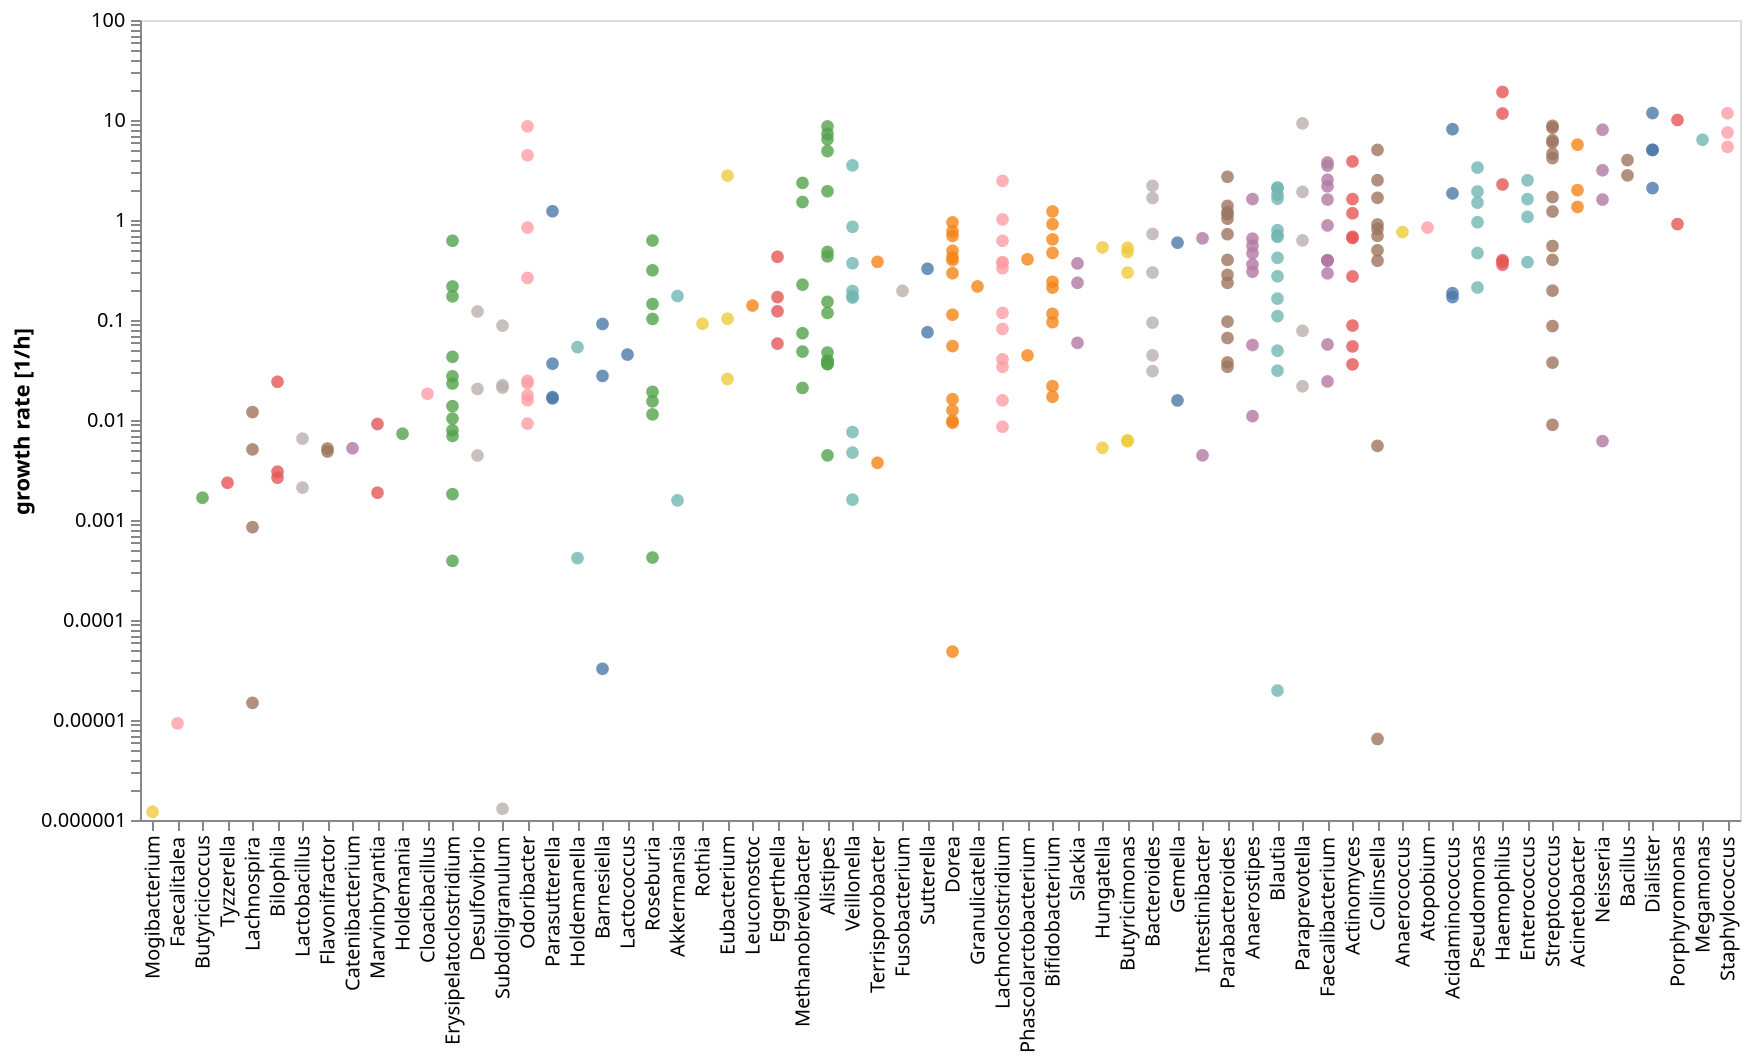 {
  "$schema": "https://vega.github.io/schema/vega-lite/v5.json",
  "width": 800,
  "height": 400,
  "data": {
    "values": [
      {
        "taxon": "Actinomyces",
        "sample_id": "Healthy4",
        "abundance": 0.0010528396,
        "growth_rate": 1.1673064342
      },
      {
        "taxon": "Alistipes",
        "sample_id": "Healthy4",
        "abundance": 0.000464488,
        "growth_rate": 0.4795337578
      },
      {
        "taxon": "Anaerococcus",
        "sample_id": "Healthy4",
        "abundance": 0.002368889,
        "growth_rate": 0.7572440779
      },
      {
        "taxon": "Dialister",
        "sample_id": "Healthy4",
        "abundance": 0.0434296326,
        "growth_rate": 11.7337867618
      },
      {
        "taxon": "Dorea",
        "sample_id": "Healthy4",
        "abundance": 0.0973876609,
        "growth_rate": 0.0161377531
      },
      {
        "taxon": "Faecalibacterium",
        "sample_id": "Healthy4",
        "abundance": 0.0462920402,
        "growth_rate": 3.4947143286
      },
      {
        "taxon": "Odoribacter",
        "sample_id": "Healthy4",
        "abundance": 0.0319800022,
        "growth_rate": 8.6407340939
      },
      {
        "taxon": "Parabacteroides",
        "sample_id": "Healthy4",
        "abundance": 0.0022372841,
        "growth_rate": 1.1456701617
      },
      {
        "taxon": "Pseudomonas",
        "sample_id": "Healthy4",
        "abundance": 0.0011844445,
        "growth_rate": 1.4902864068
      },
      {
        "taxon": "Streptococcus",
        "sample_id": "Healthy4",
        "abundance": 0.0037902225,
        "growth_rate": 4.1558569958
      },
      {
        "taxon": "Veillonella",
        "sample_id": "Healthy4",
        "abundance": 0.0002632099,
        "growth_rate": 0.1726266063
      },
      {
        "taxon": "Acinetobacter",
        "sample_id": "Cancer2",
        "abundance": 0.0032464071,
        "growth_rate": 1.3507124769
      },
      {
        "taxon": "Actinomyces",
        "sample_id": "Cancer2",
        "abundance": 0.0018035595,
        "growth_rate": 0.6605223028
      },
      {
        "taxon": "Alistipes",
        "sample_id": "Cancer2",
        "abundance": 0.0058244362,
        "growth_rate": 1.939119031
      },
      {
        "taxon": "Enterococcus",
        "sample_id": "Cancer2",
        "abundance": 0.0037874749,
        "growth_rate": 0.3783297656
      },
      {
        "taxon": "Haemophilus",
        "sample_id": "Cancer2",
        "abundance": 0.068715616,
        "growth_rate": 19.0683893265
      },
      {
        "taxon": "Lachnoclostridium",
        "sample_id": "Cancer2",
        "abundance": 0.0014264516,
        "growth_rate": 0.3761889576
      },
      {
        "taxon": "Methanobrevibacter",
        "sample_id": "Cancer2",
        "abundance": 0.6341315111,
        "growth_rate": 0.2255754064
      },
      {
        "taxon": "Neisseria",
        "sample_id": "Cancer2",
        "abundance": 0.0043285427,
        "growth_rate": 1.6010233784
      },
      {
        "taxon": "Odoribacter",
        "sample_id": "Cancer2",
        "abundance": 0.0113624247,
        "growth_rate": 0.0091985319
      },
      {
        "taxon": "Parabacteroides",
        "sample_id": "Cancer2",
        "abundance": 0.006808437,
        "growth_rate": 0.7210492512
      },
      {
        "taxon": "Porphyromonas",
        "sample_id": "Cancer2",
        "abundance": 0.0270533921,
        "growth_rate": 10.0064330389
      },
      {
        "taxon": "Pseudomonas",
        "sample_id": "Cancer2",
        "abundance": 0.0010821357,
        "growth_rate": 0.4669428334
      },
      {
        "taxon": "Staphylococcus",
        "sample_id": "Cancer2",
        "abundance": 0.0113624247,
        "growth_rate": 5.384503622
      },
      {
        "taxon": "Streptococcus",
        "sample_id": "Cancer2",
        "abundance": 0.0242398393,
        "growth_rate": 8.7478147852
      },
      {
        "taxon": "Veillonella",
        "sample_id": "Cancer2",
        "abundance": 0.0009919577,
        "growth_rate": 0.1674964304
      },
      {
        "taxon": "Acinetobacter",
        "sample_id": "Healthy7",
        "abundance": 0.0398367058,
        "growth_rate": 1.9887263592
      },
      {
        "taxon": "Actinomyces",
        "sample_id": "Healthy7",
        "abundance": 0.0143412141,
        "growth_rate": 0.6793310848
      },
      {
        "taxon": "Alistipes",
        "sample_id": "Healthy7",
        "abundance": 0.0007967341,
        "growth_rate": 0.0393216882
      },
      {
        "taxon": "Anaerostipes",
        "sample_id": "Healthy7",
        "abundance": 0.266109195,
        "growth_rate": 0.6500895939
      },
      {
        "taxon": "Bacillus",
        "sample_id": "Healthy7",
        "abundance": 0.0589583246,
        "growth_rate": 2.7927961033
      },
      {
        "taxon": "Blautia",
        "sample_id": "Healthy7",
        "abundance": 0.0871504549,
        "growth_rate": 1.7894067312
      },
      {
        "taxon": "Dorea",
        "sample_id": "Healthy7",
        "abundance": 0.0509909835,
        "growth_rate": 0.6928891168
      },
      {
        "taxon": "Eggerthella",
        "sample_id": "Healthy7",
        "abundance": 0.0031869365,
        "growth_rate": 0.122202813
      },
      {
        "taxon": "Enterococcus",
        "sample_id": "Healthy7",
        "abundance": 0.0318693647,
        "growth_rate": 1.0747822605
      },
      {
        "taxon": "Erysipelatoclostridium",
        "sample_id": "Healthy7",
        "abundance": 0.0116095543,
        "growth_rate": 0.1722627612
      },
      {
        "taxon": "Faecalibacterium",
        "sample_id": "Healthy7",
        "abundance": 0.0363509941,
        "growth_rate": 0.8823844087
      },
      {
        "taxon": "Granulicatella",
        "sample_id": "Healthy7",
        "abundance": 0.0159346823,
        "growth_rate": 0.2165251749
      },
      {
        "taxon": "Lactobacillus",
        "sample_id": "Healthy7",
        "abundance": 0.002708896,
        "growth_rate": 0.0021082219
      },
      {
        "taxon": "Lactococcus",
        "sample_id": "Healthy7",
        "abundance": 0.0015934682,
        "growth_rate": 0.0451002929
      },
      {
        "taxon": "Methanobrevibacter",
        "sample_id": "Healthy7",
        "abundance": 0.0015934682,
        "growth_rate": 0.0482800841
      },
      {
        "taxon": "Neisseria",
        "sample_id": "Healthy7",
        "abundance": 0.0661289317,
        "growth_rate": 3.144813381
      },
      {
        "taxon": "Porphyromonas",
        "sample_id": "Healthy7",
        "abundance": 0.0191216188,
        "growth_rate": 0.909344966
      },
      {
        "taxon": "Pseudomonas",
        "sample_id": "Healthy7",
        "abundance": 0.0187232517,
        "growth_rate": 0.9494688618
      },
      {
        "taxon": "Roseburia",
        "sample_id": "Healthy7",
        "abundance": 0.0098595847,
        "growth_rate": 0.0113737754
      },
      {
        "taxon": "Rothia",
        "sample_id": "Healthy7",
        "abundance": 0.0023902024,
        "growth_rate": 0.0918165132
      },
      {
        "taxon": "Staphylococcus",
        "sample_id": "Healthy7",
        "abundance": 0.1418186728,
        "growth_rate": 7.499964857
      },
      {
        "taxon": "Streptococcus",
        "sample_id": "Healthy7",
        "abundance": 0.0258141854,
        "growth_rate": 1.2157251718
      },
      {
        "taxon": "Acidaminococcus",
        "sample_id": "Healthy3",
        "abundance": 0.0203684995,
        "growth_rate": 0.1853710893
      },
      {
        "taxon": "Actinomyces",
        "sample_id": "Healthy3",
        "abundance": 0.0051919705,
        "growth_rate": 0.0544478523
      },
      {
        "taxon": "Alistipes",
        "sample_id": "Healthy3",
        "abundance": 0.0034534826,
        "growth_rate": 0.0364228199
      },
      {
        "taxon": "Anaerostipes",
        "sample_id": "Healthy3",
        "abundance": 0.0702912924,
        "growth_rate": 0.3037735628
      },
      {
        "taxon": "Bacteroides",
        "sample_id": "Healthy3",
        "abundance": 0.0254089801,
        "growth_rate": 0.0941415238
      },
      {
        "taxon": "Barnesiella",
        "sample_id": "Healthy3",
        "abundance": 0.0067894998,
        "growth_rate": 0.0275847394
      },
      {
        "taxon": "Bifidobacterium",
        "sample_id": "Healthy3",
        "abundance": 0.0196496113,
        "growth_rate": 0.115283368
      },
      {
        "taxon": "Bilophila",
        "sample_id": "Healthy3",
        "abundance": 0.001198147,
        "growth_rate": 0.0026476838
      },
      {
        "taxon": "Blautia",
        "sample_id": "Healthy3",
        "abundance": 0.1005982679,
        "growth_rate": 0.6787191666
      },
      {
        "taxon": "Butyricicoccus",
        "sample_id": "Healthy3",
        "abundance": 0.0071888822,
        "growth_rate": 0.0016694936
      },
      {
        "taxon": "Collinsella",
        "sample_id": "Healthy3",
        "abundance": 0.1473720847,
        "growth_rate": 0.9018868246
      },
      {
        "taxon": "Dialister",
        "sample_id": "Healthy3",
        "abundance": 0.2659886406,
        "growth_rate": 2.0831891623
      },
      {
        "taxon": "Dorea",
        "sample_id": "Healthy3",
        "abundance": 0.0726875865,
        "growth_rate": 0.4227422798
      },
      {
        "taxon": "Erysipelatoclostridium",
        "sample_id": "Healthy3",
        "abundance": 0.0015404748,
        "growth_rate": 0.0103394818
      },
      {
        "taxon": "Faecalibacterium",
        "sample_id": "Healthy3",
        "abundance": 0.0546654582,
        "growth_rate": 0.3962400759
      },
      {
        "taxon": "Haemophilus",
        "sample_id": "Healthy3",
        "abundance": 0.040736999,
        "growth_rate": 0.3965866649
      },
      {
        "taxon": "Holdemanella",
        "sample_id": "Healthy3",
        "abundance": 0.0806752333,
        "growth_rate": 0.0534972786
      },
      {
        "taxon": "Lachnoclostridium",
        "sample_id": "Healthy3",
        "abundance": 0.0008713797,
        "growth_rate": 0.0085612484
      },
      {
        "taxon": "Lachnospira",
        "sample_id": "Healthy3",
        "abundance": 0.0041935146,
        "growth_rate": 0.0008483219
      },
      {
        "taxon": "Lactobacillus",
        "sample_id": "Healthy3",
        "abundance": 0.0014377764,
        "growth_rate": 0.0065094754
      },
      {
        "taxon": "Leuconostoc",
        "sample_id": "Healthy3",
        "abundance": 0.0143777644,
        "growth_rate": 0.1394440286
      },
      {
        "taxon": "Marvinbryantia",
        "sample_id": "Healthy3",
        "abundance": 0.0017972205,
        "growth_rate": 0.0018747151
      },
      {
        "taxon": "Methanobrevibacter",
        "sample_id": "Healthy3",
        "abundance": 0.0023962941,
        "growth_rate": 0.0209275791
      },
      {
        "taxon": "Odoribacter",
        "sample_id": "Healthy3",
        "abundance": 0.0029953676,
        "growth_rate": 0.0246495277
      },
      {
        "taxon": "Parasutterella",
        "sample_id": "Healthy3",
        "abundance": 0.0035944411,
        "growth_rate": 0.0169365351
      },
      {
        "taxon": "Roseburia",
        "sample_id": "Healthy3",
        "abundance": 0.0035944411,
        "growth_rate": 0.015352865
      },
      {
        "taxon": "Streptococcus",
        "sample_id": "Healthy3",
        "abundance": 0.0083870292,
        "growth_rate": 0.0869373673
      },
      {
        "taxon": "Subdoligranulum",
        "sample_id": "Healthy3",
        "abundance": 0.0317508963,
        "growth_rate": 0.0210634814
      },
      {
        "taxon": "Veillonella",
        "sample_id": "Healthy3",
        "abundance": 0.0007987647,
        "growth_rate": 0.007572368
      },
      {
        "taxon": "Acidaminococcus",
        "sample_id": "Cancer8",
        "abundance": 0.0191451344,
        "growth_rate": 1.8456477504
      },
      {
        "taxon": "Actinomyces",
        "sample_id": "Cancer8",
        "abundance": 0.0020512644,
        "growth_rate": 0.2725928759
      },
      {
        "taxon": "Alistipes",
        "sample_id": "Cancer8",
        "abundance": 0.0002815461,
        "growth_rate": 0.0389685768
      },
      {
        "taxon": "Bifidobacterium",
        "sample_id": "Cancer8",
        "abundance": 0.132101427,
        "growth_rate": 0.2105949236
      },
      {
        "taxon": "Blautia",
        "sample_id": "Cancer8",
        "abundance": 0.0288491928,
        "growth_rate": 0.7901659955
      },
      {
        "taxon": "Collinsella",
        "sample_id": "Cancer8",
        "abundance": 0.1849556729,
        "growth_rate": 1.6658511112
      },
      {
        "taxon": "Dialister",
        "sample_id": "Cancer8",
        "abundance": 0.084785595,
        "growth_rate": 5.0192961957
      },
      {
        "taxon": "Dorea",
        "sample_id": "Cancer8",
        "abundance": 0.0692871529,
        "growth_rate": 0.0097916346
      },
      {
        "taxon": "Eggerthella",
        "sample_id": "Cancer8",
        "abundance": 0.0044444062,
        "growth_rate": 0.4284531305
      },
      {
        "taxon": "Erysipelatoclostridium",
        "sample_id": "Cancer8",
        "abundance": 0.0006837548,
        "growth_rate": 0.0079019628
      },
      {
        "taxon": "Faecalibacterium",
        "sample_id": "Cancer8",
        "abundance": 0.0094016285,
        "growth_rate": 0.3957686704
      },
      {
        "taxon": "Hungatella",
        "sample_id": "Cancer8",
        "abundance": 0.0054700384,
        "growth_rate": 0.0052724118
      },
      {
        "taxon": "Lachnoclostridium",
        "sample_id": "Cancer8",
        "abundance": 0.0033566145,
        "growth_rate": 0.3767102948
      },
      {
        "taxon": "Odoribacter",
        "sample_id": "Cancer8",
        "abundance": 0.0044444062,
        "growth_rate": 0.2631131568
      },
      {
        "taxon": "Parabacteroides",
        "sample_id": "Cancer8",
        "abundance": 0.0049572223,
        "growth_rate": 0.398818637
      },
      {
        "taxon": "Paraprevotella",
        "sample_id": "Cancer8",
        "abundance": 0.0003418774,
        "growth_rate": 0.0217392405
      },
      {
        "taxon": "Streptococcus",
        "sample_id": "Cancer8",
        "abundance": 0.0128545902,
        "growth_rate": 1.6941469541
      },
      {
        "taxon": "Acinetobacter",
        "sample_id": "Cancer1",
        "abundance": 0.0184756793,
        "growth_rate": 5.6654764579
      },
      {
        "taxon": "Actinomyces",
        "sample_id": "Cancer1",
        "abundance": 0.0056453465,
        "growth_rate": 1.6187482086
      },
      {
        "taxon": "Alistipes",
        "sample_id": "Cancer1",
        "abundance": 0.0234568673,
        "growth_rate": 6.4139753984
      },
      {
        "taxon": "Atopobium",
        "sample_id": "Cancer1",
        "abundance": 0.0061585598,
        "growth_rate": 0.8389609638
      },
      {
        "taxon": "Bacillus",
        "sample_id": "Cancer1",
        "abundance": 0.0138567595,
        "growth_rate": 3.9732737113
      },
      {
        "taxon": "Bifidobacterium",
        "sample_id": "Cancer1",
        "abundance": 0.0243263111,
        "growth_rate": 0.6401551888
      },
      {
        "taxon": "Blautia",
        "sample_id": "Cancer1",
        "abundance": 0.0273582174,
        "growth_rate": 2.1199402587
      },
      {
        "taxon": "Butyricimonas",
        "sample_id": "Cancer1",
        "abundance": 0.0021170049,
        "growth_rate": 0.2976375758
      },
      {
        "taxon": "Collinsella",
        "sample_id": "Cancer1",
        "abundance": 0.0169360394,
        "growth_rate": 0.694723483
      },
      {
        "taxon": "Desulfovibrio",
        "sample_id": "Cancer1",
        "abundance": 0.0076981997,
        "growth_rate": 0.0204280149
      },
      {
        "taxon": "Dorea",
        "sample_id": "Cancer1",
        "abundance": 0.0405438518,
        "growth_rate": 0.9464955948
      },
      {
        "taxon": "Enterococcus",
        "sample_id": "Cancer1",
        "abundance": 0.0138567595,
        "growth_rate": 2.4990799255
      },
      {
        "taxon": "Erysipelatoclostridium",
        "sample_id": "Cancer1",
        "abundance": 0.0006598457,
        "growth_rate": 0.027341816
      },
      {
        "taxon": "Faecalibacterium",
        "sample_id": "Cancer1",
        "abundance": 0.0150114894,
        "growth_rate": 1.6011630455
      },
      {
        "taxon": "Gemella",
        "sample_id": "Cancer1",
        "abundance": 0.0030792799,
        "growth_rate": 0.5932770131
      },
      {
        "taxon": "Haemophilus",
        "sample_id": "Cancer1",
        "abundance": 0.0461891982,
        "growth_rate": 11.6071311492
      },
      {
        "taxon": "Lachnoclostridium",
        "sample_id": "Cancer1",
        "abundance": 0.0025194108,
        "growth_rate": 0.6192550155
      },
      {
        "taxon": "Neisseria",
        "sample_id": "Cancer1",
        "abundance": 0.0277135189,
        "growth_rate": 7.9869127388
      },
      {
        "taxon": "Odoribacter",
        "sample_id": "Cancer1",
        "abundance": 0.0315626188,
        "growth_rate": 4.4375744378
      },
      {
        "taxon": "Parabacteroides",
        "sample_id": "Cancer1",
        "abundance": 0.0075698964,
        "growth_rate": 1.3834276418
      },
      {
        "taxon": "Pseudomonas",
        "sample_id": "Cancer1",
        "abundance": 0.0061585598,
        "growth_rate": 1.9263663629
      },
      {
        "taxon": "Staphylococcus",
        "sample_id": "Cancer1",
        "abundance": 0.0354117186,
        "growth_rate": 11.6767384966
      },
      {
        "taxon": "Streptococcus",
        "sample_id": "Cancer1",
        "abundance": 0.0209391032,
        "growth_rate": 5.9593638281
      },
      {
        "taxon": "Veillonella",
        "sample_id": "Cancer1",
        "abundance": 0.0169360394,
        "growth_rate": 3.5150442345
      },
      {
        "taxon": "Acidaminococcus",
        "sample_id": "Cancer4",
        "abundance": 0.0169460635,
        "growth_rate": 0.1694343957
      },
      {
        "taxon": "Actinomyces",
        "sample_id": "Cancer4",
        "abundance": 0.0025419095,
        "growth_rate": 0.0359696763
      },
      {
        "taxon": "Alistipes",
        "sample_id": "Cancer4",
        "abundance": 0.0119120858,
        "growth_rate": 0.1521004181
      },
      {
        "taxon": "Bifidobacterium",
        "sample_id": "Cancer4",
        "abundance": 0.0174544454,
        "growth_rate": 0.0218159001
      },
      {
        "taxon": "Blautia",
        "sample_id": "Cancer4",
        "abundance": 0.0456891942,
        "growth_rate": 0.1636819114
      },
      {
        "taxon": "Collinsella",
        "sample_id": "Cancer4",
        "abundance": 0.2088602324,
        "growth_rate": 0.3913046885
      },
      {
        "taxon": "Desulfovibrio",
        "sample_id": "Cancer4",
        "abundance": 0.0039540815,
        "growth_rate": 0.0044206564
      },
      {
        "taxon": "Dorea",
        "sample_id": "Cancer4",
        "abundance": 0.0098852037,
        "growth_rate": 0.0124997796
      },
      {
        "taxon": "Erysipelatoclostridium",
        "sample_id": "Cancer4",
        "abundance": 0.0031471261,
        "growth_rate": 0.0069321418
      },
      {
        "taxon": "Eubacterium",
        "sample_id": "Cancer4",
        "abundance": 0.0016946063,
        "growth_rate": 0.0257087725
      },
      {
        "taxon": "Faecalibacterium",
        "sample_id": "Cancer4",
        "abundance": 0.0048719933,
        "growth_rate": 0.0242974279
      },
      {
        "taxon": "Lachnoclostridium",
        "sample_id": "Cancer4",
        "abundance": 0.0029270473,
        "growth_rate": 0.0339915725
      },
      {
        "taxon": "Methanobrevibacter",
        "sample_id": "Cancer4",
        "abundance": 0.3592565459,
        "growth_rate": 2.3494498811
      },
      {
        "taxon": "Odoribacter",
        "sample_id": "Cancer4",
        "abundance": 0.0033892127,
        "growth_rate": 0.0233538102
      },
      {
        "taxon": "Parabacteroides",
        "sample_id": "Cancer4",
        "abundance": 0.0076963372,
        "growth_rate": 0.0660811548
      },
      {
        "taxon": "Slackia",
        "sample_id": "Cancer4",
        "abundance": 0.0360103849,
        "growth_rate": 0.2355055448
      },
      {
        "taxon": "Streptococcus",
        "sample_id": "Cancer4",
        "abundance": 0.0027113702,
        "growth_rate": 0.037457619
      },
      {
        "taxon": "Veillonella",
        "sample_id": "Cancer4",
        "abundance": 0.0004236516,
        "growth_rate": 0.004717914
      },
      {
        "taxon": "Acidaminococcus",
        "sample_id": "Cancer3",
        "abundance": 0.0110768457,
        "growth_rate": 8.0901836821
      },
      {
        "taxon": "Actinomyces",
        "sample_id": "Cancer3",
        "abundance": 0.0029538255,
        "growth_rate": 3.8475384448
      },
      {
        "taxon": "Alistipes",
        "sample_id": "Cancer3",
        "abundance": 0.0060596862,
        "growth_rate": 7.2553992028
      },
      {
        "taxon": "Barnesiella",
        "sample_id": "Cancer3",
        "abundance": 0.0014769128,
        "growth_rate": 3.25176e-05
      },
      {
        "taxon": "Blautia",
        "sample_id": "Cancer3",
        "abundance": 0.0896372435,
        "growth_rate": 1.97034e-05
      },
      {
        "taxon": "Collinsella",
        "sample_id": "Cancer3",
        "abundance": 0.1373528865,
        "growth_rate": 6.4557e-06
      },
      {
        "taxon": "Dorea",
        "sample_id": "Cancer3",
        "abundance": 0.0594457385,
        "growth_rate": 4.82852e-05
      },
      {
        "taxon": "Erysipelatoclostridium",
        "sample_id": "Cancer3",
        "abundance": 0.0006329626,
        "growth_rate": 0.0003899387
      },
      {
        "taxon": "Faecalitalea",
        "sample_id": "Cancer3",
        "abundance": 0.0013846057,
        "growth_rate": 9.2702e-06
      },
      {
        "taxon": "Haemophilus",
        "sample_id": "Cancer3",
        "abundance": 0.0022153691,
        "growth_rate": 2.2646370532
      },
      {
        "taxon": "Lachnoclostridium",
        "sample_id": "Cancer3",
        "abundance": 0.0025174649,
        "growth_rate": 2.4638458756
      },
      {
        "taxon": "Lachnospira",
        "sample_id": "Cancer3",
        "abundance": 0.0016615269,
        "growth_rate": 1.48198e-05
      },
      {
        "taxon": "Megamonas",
        "sample_id": "Cancer3",
        "abundance": 0.0454150673,
        "growth_rate": 6.3451091459
      },
      {
        "taxon": "Mogibacterium",
        "sample_id": "Cancer3",
        "abundance": 0.007753792,
        "growth_rate": 1.2095e-06
      },
      {
        "taxon": "Parabacteroides",
        "sample_id": "Cancer3",
        "abundance": 0.0056307299,
        "growth_rate": 2.7033473962
      },
      {
        "taxon": "Paraprevotella",
        "sample_id": "Cancer3",
        "abundance": 0.0631380204,
        "growth_rate": 9.259614212
      },
      {
        "taxon": "Pseudomonas",
        "sample_id": "Cancer3",
        "abundance": 0.0022153691,
        "growth_rate": 3.3422016413
      },
      {
        "taxon": "Roseburia",
        "sample_id": "Cancer3",
        "abundance": 0.0609226513,
        "growth_rate": 0.0004213264
      },
      {
        "taxon": "Streptococcus",
        "sample_id": "Cancer3",
        "abundance": 0.0048738121,
        "growth_rate": 6.2660419599
      },
      {
        "taxon": "Subdoligranulum",
        "sample_id": "Cancer3",
        "abundance": 0.0158768121,
        "growth_rate": 1.2946e-06
      },
      {
        "taxon": "Sutterella",
        "sample_id": "Cancer3",
        "abundance": 0.0022153691,
        "growth_rate": 0.3252753895
      },
      {
        "taxon": "Alistipes",
        "sample_id": "Cancer7",
        "abundance": 0.0002234489,
        "growth_rate": 0.0472622182
      },
      {
        "taxon": "Bifidobacterium",
        "sample_id": "Cancer7",
        "abundance": 0.0129153451,
        "growth_rate": 0.4687903707
      },
      {
        "taxon": "Blautia",
        "sample_id": "Cancer7",
        "abundance": 0.0235588167,
        "growth_rate": 1.633073751
      },
      {
        "taxon": "Collinsella",
        "sample_id": "Cancer7",
        "abundance": 0.1096854673,
        "growth_rate": 5.0220959686
      },
      {
        "taxon": "Dorea",
        "sample_id": "Cancer7",
        "abundance": 0.0085469195,
        "growth_rate": 0.2938464636
      },
      {
        "taxon": "Erysipelatoclostridium",
        "sample_id": "Cancer7",
        "abundance": 0.0005426616,
        "growth_rate": 0.0231631364
      },
      {
        "taxon": "Lachnoclostridium",
        "sample_id": "Cancer7",
        "abundance": 0.0056979464,
        "growth_rate": 1.0138147874
      },
      {
        "taxon": "Parabacteroides",
        "sample_id": "Cancer7",
        "abundance": 0.0020575917,
        "growth_rate": 0.2823979933
      },
      {
        "taxon": "Pseudomonas",
        "sample_id": "Cancer7",
        "abundance": 0.0009496577,
        "growth_rate": 0.2114633451
      },
      {
        "taxon": "Streptococcus",
        "sample_id": "Cancer7",
        "abundance": 0.0412151453,
        "growth_rate": 8.365480868
      },
      {
        "taxon": "Anaerostipes",
        "sample_id": "Healthy1",
        "abundance": 0.0331894905,
        "growth_rate": 0.4646111079
      },
      {
        "taxon": "Bacteroides",
        "sample_id": "Healthy1",
        "abundance": 0.087533128,
        "growth_rate": 0.7248115308
      },
      {
        "taxon": "Blautia",
        "sample_id": "Healthy1",
        "abundance": 0.0204654799,
        "growth_rate": 0.7030587929
      },
      {
        "taxon": "Dialister",
        "sample_id": "Healthy1",
        "abundance": 0.1156279025,
        "growth_rate": 5.0252121068
      },
      {
        "taxon": "Dorea",
        "sample_id": "Healthy1",
        "abundance": 0.0185575646,
        "growth_rate": 0.4925166127
      },
      {
        "taxon": "Erysipelatoclostridium",
        "sample_id": "Healthy1",
        "abundance": 0.0015294696,
        "growth_rate": 0.0428334949
      },
      {
        "taxon": "Faecalibacterium",
        "sample_id": "Healthy1",
        "abundance": 0.0563418368,
        "growth_rate": 2.1727418819
      },
      {
        "taxon": "Haemophilus",
        "sample_id": "Healthy1",
        "abundance": 0.0064237724,
        "growth_rate": 0.3818011144
      },
      {
        "taxon": "Lachnoclostridium",
        "sample_id": "Healthy1",
        "abundance": 0.0006813092,
        "growth_rate": 0.0405112519
      },
      {
        "taxon": "Roseburia",
        "sample_id": "Healthy1",
        "abundance": 0.0513901789,
        "growth_rate": 0.6230539076
      },
      {
        "taxon": "Streptococcus",
        "sample_id": "Healthy1",
        "abundance": 0.0062096466,
        "growth_rate": 0.3989234245
      },
      {
        "taxon": "Veillonella",
        "sample_id": "Healthy1",
        "abundance": 0.0069590867,
        "growth_rate": 0.3696838348
      },
      {
        "taxon": "Alistipes",
        "sample_id": "Healthy8",
        "abundance": 0.0415154821,
        "growth_rate": 8.6223519659
      },
      {
        "taxon": "Anaerostipes",
        "sample_id": "Healthy8",
        "abundance": 0.0361929844,
        "growth_rate": 1.6192690002
      },
      {
        "taxon": "Bacteroides",
        "sample_id": "Healthy8",
        "abundance": 0.0858605047,
        "growth_rate": 2.196285664
      },
      {
        "taxon": "Bifidobacterium",
        "sample_id": "Healthy8",
        "abundance": 0.0138024093,
        "growth_rate": 1.2173377615
      },
      {
        "taxon": "Blautia",
        "sample_id": "Healthy8",
        "abundance": 0.0182616492,
        "growth_rate": 2.0624979371
      },
      {
        "taxon": "Butyricimonas",
        "sample_id": "Healthy8",
        "abundance": 0.0036806425,
        "growth_rate": 0.5280078271
      },
      {
        "taxon": "Collinsella",
        "sample_id": "Healthy8",
        "abundance": 0.0262245777,
        "growth_rate": 2.4994104395
      },
      {
        "taxon": "Dorea",
        "sample_id": "Healthy8",
        "abundance": 0.008894886,
        "growth_rate": 0.7717310227
      },
      {
        "taxon": "Erysipelatoclostridium",
        "sample_id": "Healthy8",
        "abundance": 0.0023661273,
        "growth_rate": 0.2164351706
      },
      {
        "taxon": "Faecalibacterium",
        "sample_id": "Healthy8",
        "abundance": 0.0198984734,
        "growth_rate": 2.5280679627
      },
      {
        "taxon": "Lachnoclostridium",
        "sample_id": "Healthy8",
        "abundance": 0.0004182548,
        "growth_rate": 0.081385964
      },
      {
        "taxon": "Parabacteroides",
        "sample_id": "Healthy8",
        "abundance": 0.0062877642,
        "growth_rate": 1.0301957261
      },
      {
        "taxon": "Parasutterella",
        "sample_id": "Healthy8",
        "abundance": 0.0335858626,
        "growth_rate": 1.2225660623
      },
      {
        "taxon": "Roseburia",
        "sample_id": "Healthy8",
        "abundance": 0.0081664255,
        "growth_rate": 0.3140659165
      },
      {
        "taxon": "Streptococcus",
        "sample_id": "Healthy8",
        "abundance": 0.0025764497,
        "growth_rate": 0.5490155704
      },
      {
        "taxon": "Actinomyces",
        "sample_id": "Healthy6",
        "abundance": 0.001979962,
        "growth_rate": 0.0879298231
      },
      {
        "taxon": "Alistipes",
        "sample_id": "Healthy6",
        "abundance": 0.1134692902,
        "growth_rate": 4.8903793733
      },
      {
        "taxon": "Anaerostipes",
        "sample_id": "Healthy6",
        "abundance": 0.0410842105,
        "growth_rate": 0.5528888389
      },
      {
        "taxon": "Bacteroides",
        "sample_id": "Healthy6",
        "abundance": 0.16636801,
        "growth_rate": 1.6590463497
      },
      {
        "taxon": "Bifidobacterium",
        "sample_id": "Healthy6",
        "abundance": 0.0044549144,
        "growth_rate": 0.0951683825
      },
      {
        "taxon": "Blautia",
        "sample_id": "Healthy6",
        "abundance": 0.0042264572,
        "growth_rate": 0.109311362
      },
      {
        "taxon": "Butyricimonas",
        "sample_id": "Healthy6",
        "abundance": 0.0152209575,
        "growth_rate": 0.4781537728
      },
      {
        "taxon": "Dorea",
        "sample_id": "Healthy6",
        "abundance": 0.0188096386,
        "growth_rate": 0.396907721
      },
      {
        "taxon": "Eggerthella",
        "sample_id": "Healthy6",
        "abundance": 0.0014849715,
        "growth_rate": 0.0580793485
      },
      {
        "taxon": "Erysipelatoclostridium",
        "sample_id": "Healthy6",
        "abundance": 0.0282144578,
        "growth_rate": 0.6195405561
      },
      {
        "taxon": "Eubacterium",
        "sample_id": "Healthy6",
        "abundance": 0.0022274572,
        "growth_rate": 0.10294537
      },
      {
        "taxon": "Fusobacterium",
        "sample_id": "Healthy6",
        "abundance": 0.0344018389,
        "growth_rate": 0.1955877957
      },
      {
        "taxon": "Holdemanella",
        "sample_id": "Healthy6",
        "abundance": 0.000989981,
        "growth_rate": 0.0004157311
      },
      {
        "taxon": "Hungatella",
        "sample_id": "Healthy6",
        "abundance": 0.0252445149,
        "growth_rate": 0.5326870961
      },
      {
        "taxon": "Lachnoclostridium",
        "sample_id": "Healthy6",
        "abundance": 0.0080998444,
        "growth_rate": 0.3293986397
      },
      {
        "taxon": "Odoribacter",
        "sample_id": "Healthy6",
        "abundance": 0.0267294864,
        "growth_rate": 0.8396898155
      },
      {
        "taxon": "Parabacteroides",
        "sample_id": "Healthy6",
        "abundance": 0.0341543437,
        "growth_rate": 1.1995846214
      },
      {
        "taxon": "Streptococcus",
        "sample_id": "Healthy6",
        "abundance": 0.0044549144,
        "growth_rate": 0.1965526281
      },
      {
        "taxon": "Alistipes",
        "sample_id": "Healthy5",
        "abundance": 0.0056754108,
        "growth_rate": 0.4326697865
      },
      {
        "taxon": "Bifidobacterium",
        "sample_id": "Healthy5",
        "abundance": 0.1341288742,
        "growth_rate": 0.9086165786
      },
      {
        "taxon": "Blautia",
        "sample_id": "Healthy5",
        "abundance": 0.019791176,
        "growth_rate": 0.4187422699
      },
      {
        "taxon": "Collinsella",
        "sample_id": "Healthy5",
        "abundance": 0.0747262416,
        "growth_rate": 0.8150802544
      },
      {
        "taxon": "Dorea",
        "sample_id": "Healthy5",
        "abundance": 0.02112514,
        "growth_rate": 0.1129755526
      },
      {
        "taxon": "Eggerthella",
        "sample_id": "Healthy5",
        "abundance": 0.0028377054,
        "growth_rate": 0.169355721
      },
      {
        "taxon": "Erysipelatoclostridium",
        "sample_id": "Healthy5",
        "abundance": 0.0012161594,
        "growth_rate": 0.013757487
      },
      {
        "taxon": "Eubacterium",
        "sample_id": "Healthy5",
        "abundance": 0.0331065627,
        "growth_rate": 2.7750194422
      },
      {
        "taxon": "Faecalibacterium",
        "sample_id": "Healthy5",
        "abundance": 0.1280514552,
        "growth_rate": 3.7593872425
      },
      {
        "taxon": "Lachnoclostridium",
        "sample_id": "Healthy5",
        "abundance": 0.0017198214,
        "growth_rate": 0.1177503614
      },
      {
        "taxon": "Methanobrevibacter",
        "sample_id": "Healthy5",
        "abundance": 0.0018918036,
        "growth_rate": 0.073770964
      },
      {
        "taxon": "Parabacteroides",
        "sample_id": "Healthy5",
        "abundance": 0.0018918036,
        "growth_rate": 0.0963319151
      },
      {
        "taxon": "Paraprevotella",
        "sample_id": "Healthy5",
        "abundance": 0.0160803305,
        "growth_rate": 0.6254661438
      },
      {
        "taxon": "Slackia",
        "sample_id": "Healthy5",
        "abundance": 0.0094590179,
        "growth_rate": 0.3679241642
      },
      {
        "taxon": "Streptococcus",
        "sample_id": "Healthy5",
        "abundance": 0.0578891897,
        "growth_rate": 4.5949461112
      },
      {
        "taxon": "Veillonella",
        "sample_id": "Healthy5",
        "abundance": 0.0148191281,
        "growth_rate": 0.8552954793
      },
      {
        "taxon": "Akkermansia",
        "sample_id": "Healthy2",
        "abundance": 0.1454258288,
        "growth_rate": 0.0015716825
      },
      {
        "taxon": "Alistipes",
        "sample_id": "Healthy2",
        "abundance": 0.0004897592,
        "growth_rate": 0.004427797
      },
      {
        "taxon": "Anaerostipes",
        "sample_id": "Healthy2",
        "abundance": 0.0111012083,
        "growth_rate": 0.0562124683
      },
      {
        "taxon": "Bacteroides",
        "sample_id": "Healthy2",
        "abundance": 0.009359467,
        "growth_rate": 0.0442823103
      },
      {
        "taxon": "Blautia",
        "sample_id": "Healthy2",
        "abundance": 0.0075253383,
        "growth_rate": 0.0493410352
      },
      {
        "taxon": "Dorea",
        "sample_id": "Healthy2",
        "abundance": 0.0091584969,
        "growth_rate": 0.0548001815
      },
      {
        "taxon": "Enterococcus",
        "sample_id": "Healthy2",
        "abundance": 0.2114780182,
        "growth_rate": 1.616850771
      },
      {
        "taxon": "Erysipelatoclostridium",
        "sample_id": "Healthy2",
        "abundance": 0.000237883,
        "growth_rate": 0.0018126519
      },
      {
        "taxon": "Faecalibacterium",
        "sample_id": "Healthy2",
        "abundance": 0.0570324577,
        "growth_rate": 0.3915546105
      },
      {
        "taxon": "Flavonifractor",
        "sample_id": "Healthy2",
        "abundance": 0.0016651812,
        "growth_rate": 0.005187979
      },
      {
        "taxon": "Haemophilus",
        "sample_id": "Healthy2",
        "abundance": 0.0424621218,
        "growth_rate": 0.3565307436
      },
      {
        "taxon": "Intestinibacter",
        "sample_id": "Healthy2",
        "abundance": 0.2397860994,
        "growth_rate": 0.6557543507
      },
      {
        "taxon": "Lachnospira",
        "sample_id": "Healthy2",
        "abundance": 0.0049955437,
        "growth_rate": 0.0119946378
      },
      {
        "taxon": "Marvinbryantia",
        "sample_id": "Healthy2",
        "abundance": 0.0033303625,
        "growth_rate": 0.009115292
      },
      {
        "taxon": "Parabacteroides",
        "sample_id": "Healthy2",
        "abundance": 0.0043017182,
        "growth_rate": 0.0340555475
      },
      {
        "taxon": "Parasutterella",
        "sample_id": "Healthy2",
        "abundance": 0.0074933156,
        "growth_rate": 0.0365779156
      },
      {
        "taxon": "Roseburia",
        "sample_id": "Healthy2",
        "abundance": 0.0293488195,
        "growth_rate": 0.1445758518
      },
      {
        "taxon": "Subdoligranulum",
        "sample_id": "Healthy2",
        "abundance": 0.0312221484,
        "growth_rate": 0.0877761337
      },
      {
        "taxon": "Terrisporobacter",
        "sample_id": "Healthy2",
        "abundance": 0.159024809,
        "growth_rate": 0.3814764205
      },
      {
        "taxon": "Veillonella",
        "sample_id": "Healthy2",
        "abundance": 0.0245614234,
        "growth_rate": 0.1948980126
      },
      {
        "taxon": "Alistipes",
        "sample_id": "Cancer5",
        "abundance": 0.0131557576,
        "growth_rate": 0.1176132019
      },
      {
        "taxon": "Anaerostipes",
        "sample_id": "Cancer5",
        "abundance": 0.079009507,
        "growth_rate": 0.3588180573
      },
      {
        "taxon": "Bacteroides",
        "sample_id": "Cancer5",
        "abundance": 0.0739890197,
        "growth_rate": 0.2982639978
      },
      {
        "taxon": "Bifidobacterium",
        "sample_id": "Cancer5",
        "abundance": 0.0422445993,
        "growth_rate": 0.2407431508
      },
      {
        "taxon": "Bilophila",
        "sample_id": "Cancer5",
        "abundance": 0.0133806423,
        "growth_rate": 0.0241074093
      },
      {
        "taxon": "Blautia",
        "sample_id": "Cancer5",
        "abundance": 0.0430092074,
        "growth_rate": 0.2734421511
      },
      {
        "taxon": "Butyricimonas",
        "sample_id": "Cancer5",
        "abundance": 0.0007168201,
        "growth_rate": 0.0061386861
      },
      {
        "taxon": "Collinsella",
        "sample_id": "Cancer5",
        "abundance": 0.0845847746,
        "growth_rate": 0.4980480378
      },
      {
        "taxon": "Desulfovibrio",
        "sample_id": "Cancer5",
        "abundance": 0.0226196572,
        "growth_rate": 0.1217119046
      },
      {
        "taxon": "Faecalibacterium",
        "sample_id": "Cancer5",
        "abundance": 0.0434870875,
        "growth_rate": 0.2928178346
      },
      {
        "taxon": "Flavonifractor",
        "sample_id": "Cancer5",
        "abundance": 0.0028672805,
        "growth_rate": 0.0048398609
      },
      {
        "taxon": "Gemella",
        "sample_id": "Cancer5",
        "abundance": 0.0019115203,
        "growth_rate": 0.0156890927
      },
      {
        "taxon": "Holdemania",
        "sample_id": "Cancer5",
        "abundance": 0.0038230407,
        "growth_rate": 0.007289685
      },
      {
        "taxon": "Lachnoclostridium",
        "sample_id": "Cancer5",
        "abundance": 0.001824633,
        "growth_rate": 0.0157274423
      },
      {
        "taxon": "Odoribacter",
        "sample_id": "Cancer5",
        "abundance": 0.0019115203,
        "growth_rate": 0.0157773056
      },
      {
        "taxon": "Parabacteroides",
        "sample_id": "Cancer5",
        "abundance": 0.0305046786,
        "growth_rate": 0.2352914974
      },
      {
        "taxon": "Paraprevotella",
        "sample_id": "Cancer5",
        "abundance": 0.2661792061,
        "growth_rate": 1.9086128358
      },
      {
        "taxon": "Parasutterella",
        "sample_id": "Cancer5",
        "abundance": 0.0033451606,
        "growth_rate": 0.0164403527
      },
      {
        "taxon": "Phascolarctobacterium",
        "sample_id": "Cancer5",
        "abundance": 0.217594731,
        "growth_rate": 0.4042188357
      },
      {
        "taxon": "Roseburia",
        "sample_id": "Cancer5",
        "abundance": 0.0234161241,
        "growth_rate": 0.102426
      },
      {
        "taxon": "Slackia",
        "sample_id": "Cancer5",
        "abundance": 0.0081239614,
        "growth_rate": 0.0590787064
      },
      {
        "taxon": "Sutterella",
        "sample_id": "Cancer5",
        "abundance": 0.0105133618,
        "growth_rate": 0.0753856711
      },
      {
        "taxon": "Akkermansia",
        "sample_id": "Cancer6",
        "abundance": 0.226662135,
        "growth_rate": 0.1736417187
      },
      {
        "taxon": "Alistipes",
        "sample_id": "Cancer6",
        "abundance": 0.0108794952,
        "growth_rate": 0.0361749531
      },
      {
        "taxon": "Anaerostipes",
        "sample_id": "Cancer6",
        "abundance": 0.0046797389,
        "growth_rate": 0.0109227557
      },
      {
        "taxon": "Bacteroides",
        "sample_id": "Cancer6",
        "abundance": 0.0145022792,
        "growth_rate": 0.0307946538
      },
      {
        "taxon": "Barnesiella",
        "sample_id": "Cancer6",
        "abundance": 0.0421176499,
        "growth_rate": 0.0912063342
      },
      {
        "taxon": "Bifidobacterium",
        "sample_id": "Cancer6",
        "abundance": 0.0064702477,
        "growth_rate": 0.0170788568
      },
      {
        "taxon": "Bilophila",
        "sample_id": "Cancer6",
        "abundance": 0.0012208014,
        "growth_rate": 0.0030408853
      },
      {
        "taxon": "Blautia",
        "sample_id": "Cancer6",
        "abundance": 0.0117619524,
        "growth_rate": 0.0311274369
      },
      {
        "taxon": "Butyricimonas",
        "sample_id": "Cancer6",
        "abundance": 0.0019838023,
        "growth_rate": 0.0062629156
      },
      {
        "taxon": "Catenibacterium",
        "sample_id": "Cancer6",
        "abundance": 0.003357204,
        "growth_rate": 0.0052135498
      },
      {
        "taxon": "Cloacibacillus",
        "sample_id": "Cancer6",
        "abundance": 0.007630009,
        "growth_rate": 0.0182839015
      },
      {
        "taxon": "Collinsella",
        "sample_id": "Cancer6",
        "abundance": 0.0021364025,
        "growth_rate": 0.0055142631
      },
      {
        "taxon": "Dorea",
        "sample_id": "Cancer6",
        "abundance": 0.0034589374,
        "growth_rate": 0.009390467
      },
      {
        "taxon": "Faecalibacterium",
        "sample_id": "Cancer6",
        "abundance": 0.0208299247,
        "growth_rate": 0.0569602834
      },
      {
        "taxon": "Intestinibacter",
        "sample_id": "Cancer6",
        "abundance": 0.0024416029,
        "growth_rate": 0.0044351645
      },
      {
        "taxon": "Lachnospira",
        "sample_id": "Cancer6",
        "abundance": 0.003357204,
        "growth_rate": 0.0050807104
      },
      {
        "taxon": "Methanobrevibacter",
        "sample_id": "Cancer6",
        "abundance": 0.5328798308,
        "growth_rate": 1.5120595042
      },
      {
        "taxon": "Neisseria",
        "sample_id": "Cancer6",
        "abundance": 0.0018312022,
        "growth_rate": 0.0061493939
      },
      {
        "taxon": "Odoribacter",
        "sample_id": "Cancer6",
        "abundance": 0.0057988069,
        "growth_rate": 0.0176484009
      },
      {
        "taxon": "Parabacteroides",
        "sample_id": "Cancer6",
        "abundance": 0.0125132148,
        "growth_rate": 0.0376167542
      },
      {
        "taxon": "Paraprevotella",
        "sample_id": "Cancer6",
        "abundance": 0.0274680325,
        "growth_rate": 0.0779818078
      },
      {
        "taxon": "Phascolarctobacterium",
        "sample_id": "Cancer6",
        "abundance": 0.0278749663,
        "growth_rate": 0.0441900364
      },
      {
        "taxon": "Roseburia",
        "sample_id": "Cancer6",
        "abundance": 0.0087745104,
        "growth_rate": 0.0191435379
      },
      {
        "taxon": "Streptococcus",
        "sample_id": "Cancer6",
        "abundance": 0.0026857632,
        "growth_rate": 0.0089467127
      },
      {
        "taxon": "Subdoligranulum",
        "sample_id": "Cancer6",
        "abundance": 0.0141409501,
        "growth_rate": 0.0222303243
      },
      {
        "taxon": "Terrisporobacter",
        "sample_id": "Cancer6",
        "abundance": 0.0014242684,
        "growth_rate": 0.0037344417
      },
      {
        "taxon": "Tyzzerella",
        "sample_id": "Cancer6",
        "abundance": 0.0006104007,
        "growth_rate": 0.0023573968
      },
      {
        "taxon": "Veillonella",
        "sample_id": "Cancer6",
        "abundance": 0.0005086673,
        "growth_rate": 0.0015978436
      }
    ]
  },
  "selection": {
    "pts": {
      "type": "single",
      "fields": [
        "sample_id"
      ]
    }
  },
  "mark": {
    "type": "point",
    "filled": true,
    "size": 40,
    "tooltip": {
      "content": "data"
    }
  },
  "encoding": {
    "y": {
      "field": "growth_rate",
      "type": "quantitative",
      "scale": {
        "type": "log"
      },
      "axis": {
        "title": "growth rate [1/h]",
        "grid": false
      }
    },
    "x": {
      "field": "taxon",
      "type": "nominal",
      "sort": {
        "op": "median",
        "field": "growth_rate"
      },
      "axis": {
        "title": null
      }
    },
    "color": {
      "condition": {
        "selection": "pts",
        "field": "taxon",
        "type": "nominal",
        "legend": null
      },
      "value": "lightgrey"
    },
    "opacity": {
      "condition": {
        "selection": "pts",
        "value": 0.8
      },
      "value": 0.2
    }
  }
}